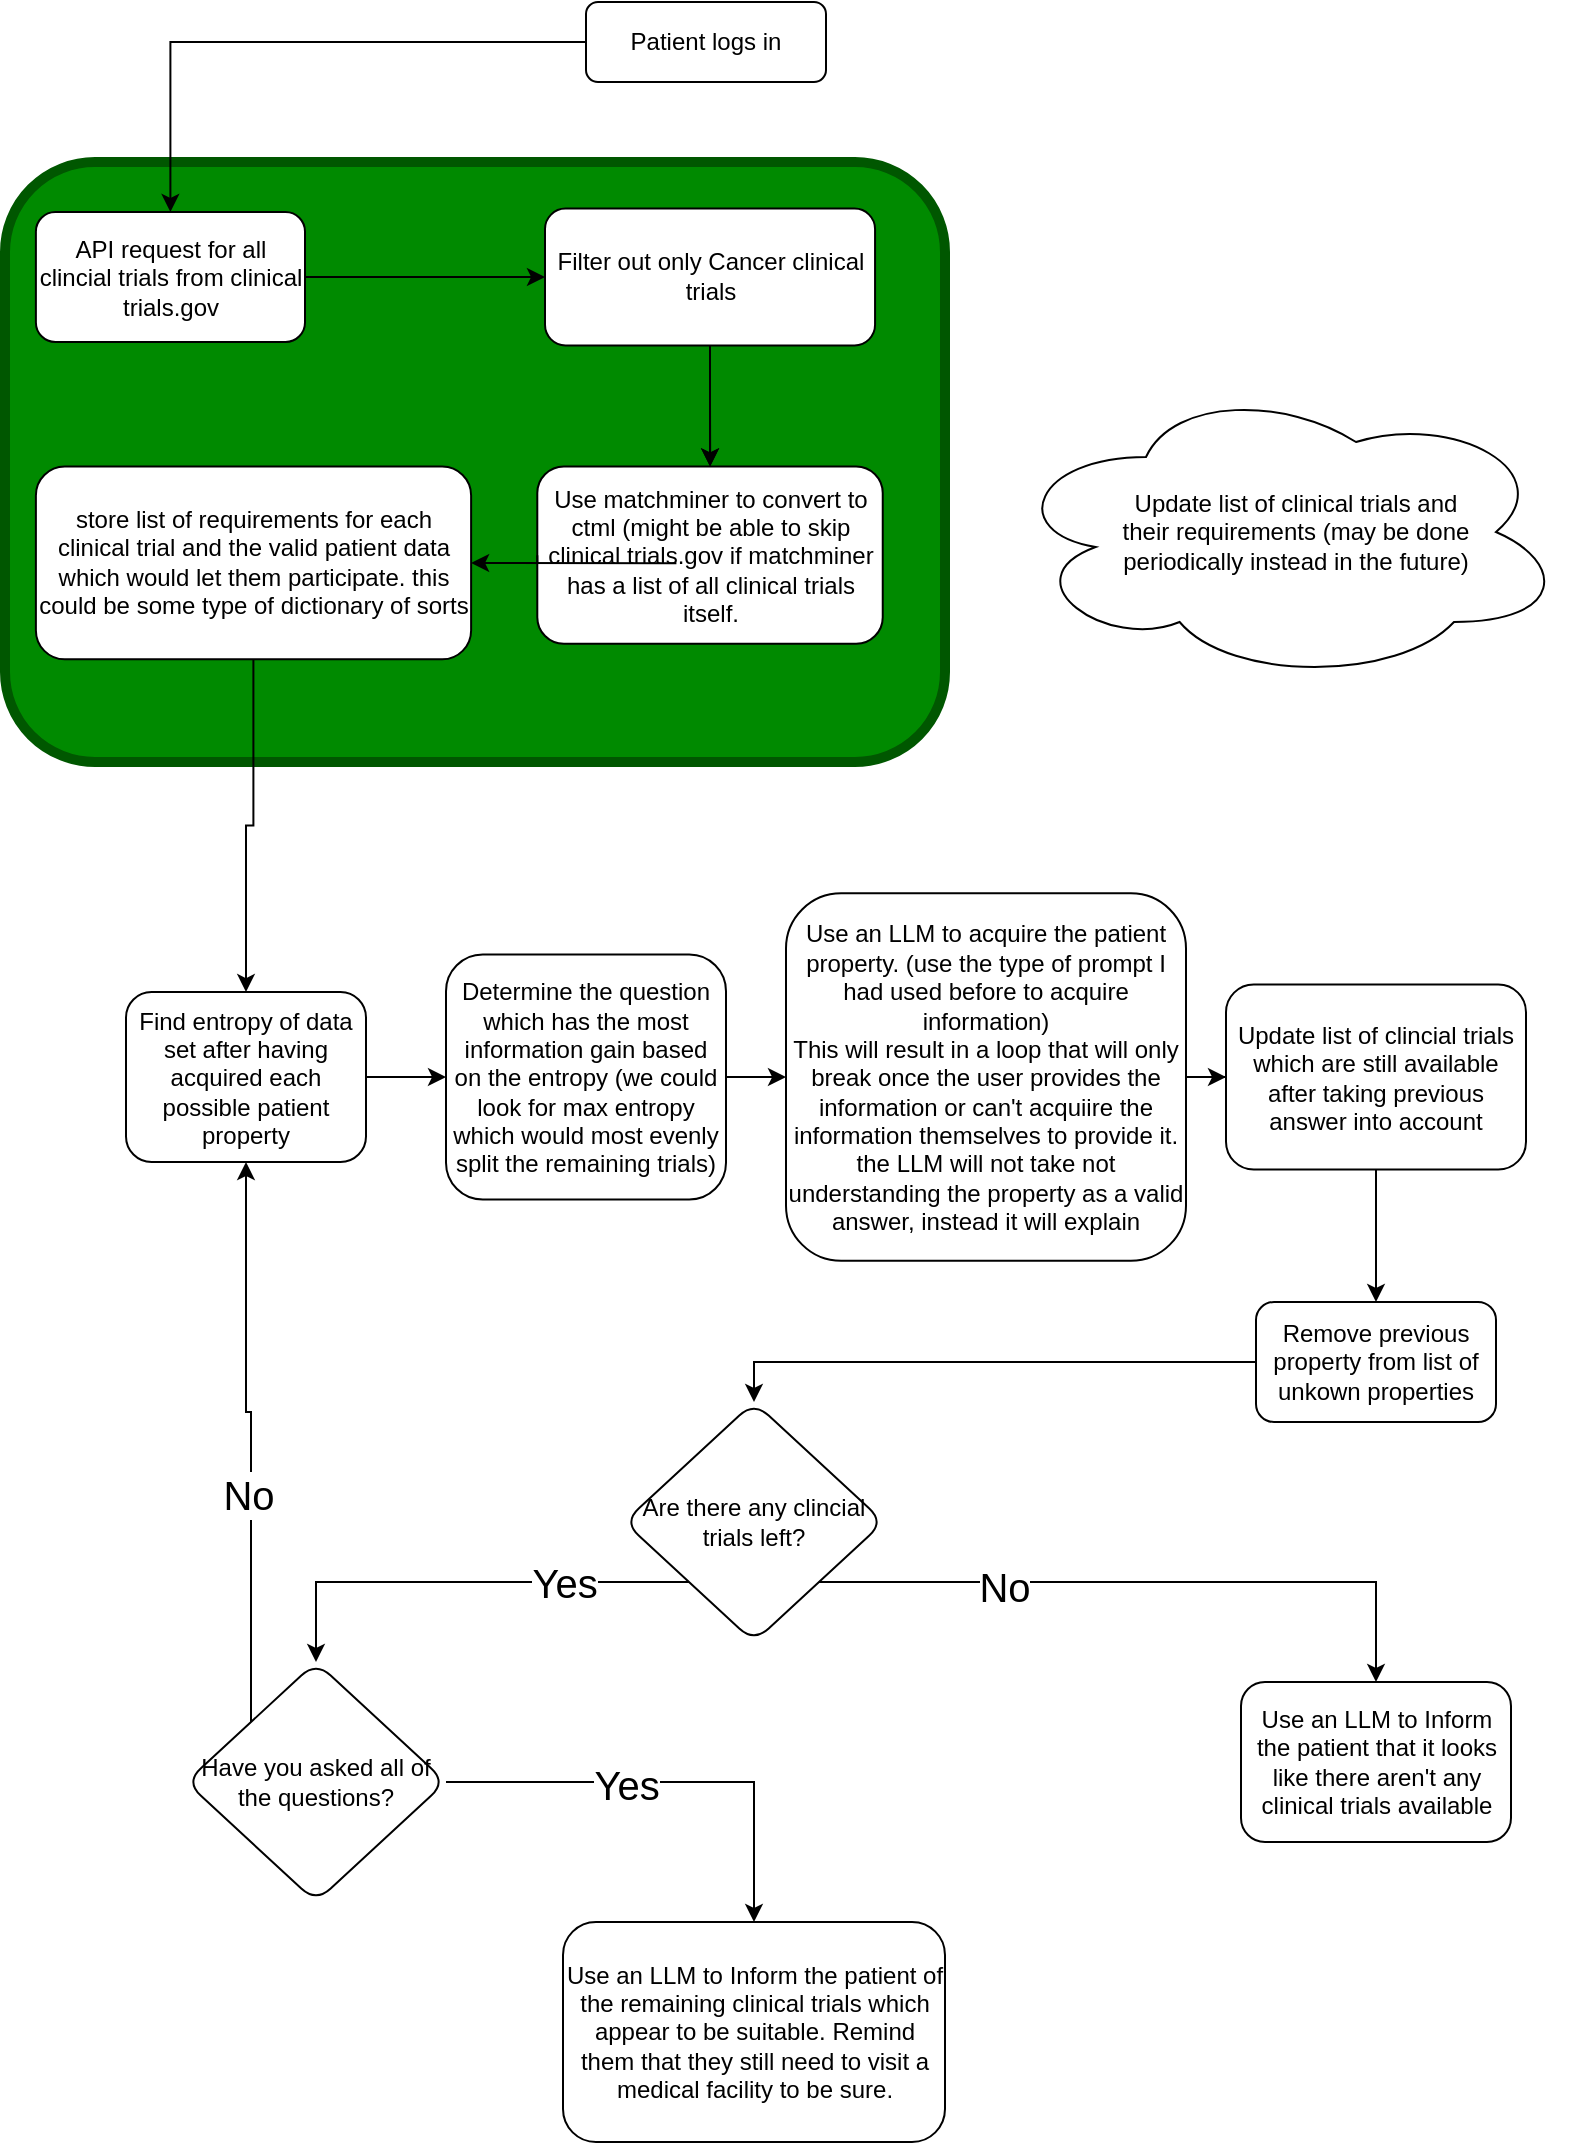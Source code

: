 <mxfile version="21.6.3" type="device">
  <diagram id="C5RBs43oDa-KdzZeNtuy" name="Page-1">
    <mxGraphModel dx="2033" dy="1149" grid="1" gridSize="10" guides="1" tooltips="1" connect="1" arrows="1" fold="1" page="1" pageScale="1" pageWidth="827" pageHeight="1169" math="0" shadow="0">
      <root>
        <mxCell id="WIyWlLk6GJQsqaUBKTNV-0" />
        <mxCell id="WIyWlLk6GJQsqaUBKTNV-1" parent="WIyWlLk6GJQsqaUBKTNV-0" />
        <mxCell id="WIyWlLk6GJQsqaUBKTNV-3" value="Patient logs in" style="rounded=1;whiteSpace=wrap;html=1;fontSize=12;glass=0;strokeWidth=1;shadow=0;" parent="WIyWlLk6GJQsqaUBKTNV-1" vertex="1">
          <mxGeometry x="330" y="30" width="120" height="40" as="geometry" />
        </mxCell>
        <mxCell id="ihMthXJXGGhB9N9HHziz-14" value="" style="group;rounded=1;shadow=0;fillColor=#008a00;strokeColor=#005700;perimeterSpacing=50;glass=0;fontColor=#ffffff;rotation=0;strokeWidth=5;verticalAlign=middle;fontSize=17;whiteSpace=wrap;html=1;" vertex="1" connectable="0" parent="WIyWlLk6GJQsqaUBKTNV-1">
          <mxGeometry x="39.5" y="110" width="470" height="300" as="geometry" />
        </mxCell>
        <mxCell id="ihMthXJXGGhB9N9HHziz-8" value="API request for all clincial trials from clinical trials.gov" style="whiteSpace=wrap;html=1;rounded=1;glass=0;strokeWidth=1;shadow=0;" vertex="1" parent="ihMthXJXGGhB9N9HHziz-14">
          <mxGeometry x="15.44" y="25" width="134.56" height="65" as="geometry" />
        </mxCell>
        <mxCell id="ihMthXJXGGhB9N9HHziz-10" value="Use matchminer to convert to ctml (might be able to skip clinical trials.gov if matchminer has a list of all clinical trials itself." style="whiteSpace=wrap;html=1;rounded=1;glass=0;strokeWidth=1;shadow=0;" vertex="1" parent="ihMthXJXGGhB9N9HHziz-14">
          <mxGeometry x="266.15" y="152.24" width="172.72" height="88.67" as="geometry" />
        </mxCell>
        <mxCell id="ihMthXJXGGhB9N9HHziz-24" style="edgeStyle=orthogonalEdgeStyle;rounded=0;orthogonalLoop=1;jettySize=auto;html=1;" edge="1" parent="ihMthXJXGGhB9N9HHziz-14" source="ihMthXJXGGhB9N9HHziz-22" target="ihMthXJXGGhB9N9HHziz-10">
          <mxGeometry relative="1" as="geometry" />
        </mxCell>
        <mxCell id="ihMthXJXGGhB9N9HHziz-35" value="" style="edgeStyle=orthogonalEdgeStyle;rounded=0;orthogonalLoop=1;jettySize=auto;html=1;" edge="1" parent="ihMthXJXGGhB9N9HHziz-14" source="ihMthXJXGGhB9N9HHziz-22" target="ihMthXJXGGhB9N9HHziz-10">
          <mxGeometry relative="1" as="geometry" />
        </mxCell>
        <mxCell id="ihMthXJXGGhB9N9HHziz-22" value="Filter out only Cancer clinical trials" style="whiteSpace=wrap;html=1;rounded=1;glass=0;strokeWidth=1;shadow=0;" vertex="1" parent="ihMthXJXGGhB9N9HHziz-14">
          <mxGeometry x="270" y="23.3" width="165.03" height="68.39" as="geometry" />
        </mxCell>
        <mxCell id="ihMthXJXGGhB9N9HHziz-23" value="" style="edgeStyle=orthogonalEdgeStyle;rounded=0;orthogonalLoop=1;jettySize=auto;html=1;" edge="1" parent="ihMthXJXGGhB9N9HHziz-14" source="ihMthXJXGGhB9N9HHziz-8" target="ihMthXJXGGhB9N9HHziz-22">
          <mxGeometry relative="1" as="geometry" />
        </mxCell>
        <mxCell id="ihMthXJXGGhB9N9HHziz-31" value="store list of requirements for each clinical trial and the valid patient data which would let them participate. this could be some type of dictionary of sorts" style="whiteSpace=wrap;html=1;rounded=1;glass=0;strokeWidth=1;shadow=0;" vertex="1" parent="ihMthXJXGGhB9N9HHziz-14">
          <mxGeometry x="15.44" y="152.24" width="217.62" height="96.43" as="geometry" />
        </mxCell>
        <mxCell id="ihMthXJXGGhB9N9HHziz-32" value="" style="edgeStyle=orthogonalEdgeStyle;rounded=0;orthogonalLoop=1;jettySize=auto;html=1;entryX=1;entryY=0.5;entryDx=0;entryDy=0;exitX=0;exitY=0.5;exitDx=0;exitDy=0;" edge="1" parent="ihMthXJXGGhB9N9HHziz-14" source="ihMthXJXGGhB9N9HHziz-10" target="ihMthXJXGGhB9N9HHziz-31">
          <mxGeometry relative="1" as="geometry">
            <Array as="points">
              <mxPoint x="335.714" y="200.597" />
              <mxPoint x="335.714" y="200.597" />
            </Array>
          </mxGeometry>
        </mxCell>
        <mxCell id="ihMthXJXGGhB9N9HHziz-29" value="" style="group" vertex="1" connectable="0" parent="WIyWlLk6GJQsqaUBKTNV-1">
          <mxGeometry x="540" y="220" width="280" height="150" as="geometry" />
        </mxCell>
        <mxCell id="ihMthXJXGGhB9N9HHziz-27" value="&lt;p style=&quot;line-height: 120%;&quot;&gt;&lt;br&gt;&lt;/p&gt;" style="ellipse;shape=cloud;whiteSpace=wrap;html=1;" vertex="1" parent="ihMthXJXGGhB9N9HHziz-29">
          <mxGeometry width="280" height="150" as="geometry" />
        </mxCell>
        <mxCell id="ihMthXJXGGhB9N9HHziz-28" value="Update list of clinical trials and their requirements (may be done periodically instead in the future)" style="text;html=1;strokeColor=none;fillColor=none;align=center;verticalAlign=middle;whiteSpace=wrap;rounded=0;" vertex="1" parent="ihMthXJXGGhB9N9HHziz-29">
          <mxGeometry x="50" y="60" width="190" height="30" as="geometry" />
        </mxCell>
        <mxCell id="ihMthXJXGGhB9N9HHziz-18" style="edgeStyle=orthogonalEdgeStyle;rounded=0;orthogonalLoop=1;jettySize=auto;html=1;" edge="1" parent="WIyWlLk6GJQsqaUBKTNV-1" source="WIyWlLk6GJQsqaUBKTNV-3" target="ihMthXJXGGhB9N9HHziz-8">
          <mxGeometry relative="1" as="geometry" />
        </mxCell>
        <mxCell id="ihMthXJXGGhB9N9HHziz-41" value="" style="edgeStyle=orthogonalEdgeStyle;rounded=0;orthogonalLoop=1;jettySize=auto;html=1;" edge="1" parent="WIyWlLk6GJQsqaUBKTNV-1" source="ihMthXJXGGhB9N9HHziz-38" target="ihMthXJXGGhB9N9HHziz-40">
          <mxGeometry relative="1" as="geometry" />
        </mxCell>
        <mxCell id="ihMthXJXGGhB9N9HHziz-38" value="Find entropy of data set after having acquired each possible patient property" style="whiteSpace=wrap;html=1;rounded=1;glass=0;strokeWidth=1;shadow=0;" vertex="1" parent="WIyWlLk6GJQsqaUBKTNV-1">
          <mxGeometry x="100" y="525.01" width="120" height="85" as="geometry" />
        </mxCell>
        <mxCell id="ihMthXJXGGhB9N9HHziz-39" value="" style="edgeStyle=orthogonalEdgeStyle;rounded=0;orthogonalLoop=1;jettySize=auto;html=1;" edge="1" parent="WIyWlLk6GJQsqaUBKTNV-1" source="ihMthXJXGGhB9N9HHziz-31" target="ihMthXJXGGhB9N9HHziz-38">
          <mxGeometry relative="1" as="geometry" />
        </mxCell>
        <mxCell id="ihMthXJXGGhB9N9HHziz-43" value="" style="edgeStyle=orthogonalEdgeStyle;rounded=0;orthogonalLoop=1;jettySize=auto;html=1;" edge="1" parent="WIyWlLk6GJQsqaUBKTNV-1" source="ihMthXJXGGhB9N9HHziz-40" target="ihMthXJXGGhB9N9HHziz-42">
          <mxGeometry relative="1" as="geometry" />
        </mxCell>
        <mxCell id="ihMthXJXGGhB9N9HHziz-40" value="Determine the question which has the most information gain based on the entropy (we could look for max entropy which would most evenly split the remaining trials)" style="whiteSpace=wrap;html=1;rounded=1;glass=0;strokeWidth=1;shadow=0;" vertex="1" parent="WIyWlLk6GJQsqaUBKTNV-1">
          <mxGeometry x="260" y="506.27" width="140" height="122.49" as="geometry" />
        </mxCell>
        <mxCell id="ihMthXJXGGhB9N9HHziz-45" value="" style="edgeStyle=orthogonalEdgeStyle;rounded=0;orthogonalLoop=1;jettySize=auto;html=1;" edge="1" parent="WIyWlLk6GJQsqaUBKTNV-1" source="ihMthXJXGGhB9N9HHziz-42" target="ihMthXJXGGhB9N9HHziz-44">
          <mxGeometry relative="1" as="geometry" />
        </mxCell>
        <mxCell id="ihMthXJXGGhB9N9HHziz-42" value="Use an LLM to acquire the patient property. (use the type of prompt I had used before to acquire information)&lt;br&gt;This will result in a loop that will only break once the user provides the information or can&#39;t acquiire the information themselves to provide it. the LLM will not take not understanding the property as a valid answer, instead it will explain" style="whiteSpace=wrap;html=1;rounded=1;glass=0;strokeWidth=1;shadow=0;" vertex="1" parent="WIyWlLk6GJQsqaUBKTNV-1">
          <mxGeometry x="430" y="475.65" width="200" height="183.73" as="geometry" />
        </mxCell>
        <mxCell id="ihMthXJXGGhB9N9HHziz-47" value="" style="edgeStyle=orthogonalEdgeStyle;rounded=0;orthogonalLoop=1;jettySize=auto;html=1;" edge="1" parent="WIyWlLk6GJQsqaUBKTNV-1" source="ihMthXJXGGhB9N9HHziz-44" target="ihMthXJXGGhB9N9HHziz-46">
          <mxGeometry relative="1" as="geometry" />
        </mxCell>
        <mxCell id="ihMthXJXGGhB9N9HHziz-44" value="Update list of clincial trials which are still available after taking previous answer into account" style="whiteSpace=wrap;html=1;rounded=1;glass=0;strokeWidth=1;shadow=0;" vertex="1" parent="WIyWlLk6GJQsqaUBKTNV-1">
          <mxGeometry x="650" y="521.27" width="150" height="92.49" as="geometry" />
        </mxCell>
        <mxCell id="ihMthXJXGGhB9N9HHziz-49" value="" style="edgeStyle=orthogonalEdgeStyle;rounded=0;orthogonalLoop=1;jettySize=auto;html=1;" edge="1" parent="WIyWlLk6GJQsqaUBKTNV-1" source="ihMthXJXGGhB9N9HHziz-46" target="ihMthXJXGGhB9N9HHziz-48">
          <mxGeometry relative="1" as="geometry">
            <Array as="points">
              <mxPoint x="620" y="710" />
              <mxPoint x="620" y="710" />
            </Array>
          </mxGeometry>
        </mxCell>
        <mxCell id="ihMthXJXGGhB9N9HHziz-46" value="Remove previous property from list of unkown properties" style="whiteSpace=wrap;html=1;rounded=1;glass=0;strokeWidth=1;shadow=0;" vertex="1" parent="WIyWlLk6GJQsqaUBKTNV-1">
          <mxGeometry x="665" y="679.995" width="120" height="60" as="geometry" />
        </mxCell>
        <mxCell id="ihMthXJXGGhB9N9HHziz-50" style="edgeStyle=orthogonalEdgeStyle;rounded=0;orthogonalLoop=1;jettySize=auto;html=1;exitX=0;exitY=1;exitDx=0;exitDy=0;entryX=0.5;entryY=0;entryDx=0;entryDy=0;" edge="1" parent="WIyWlLk6GJQsqaUBKTNV-1" source="ihMthXJXGGhB9N9HHziz-48" target="ihMthXJXGGhB9N9HHziz-54">
          <mxGeometry relative="1" as="geometry">
            <Array as="points">
              <mxPoint x="195" y="820" />
            </Array>
          </mxGeometry>
        </mxCell>
        <mxCell id="ihMthXJXGGhB9N9HHziz-56" value="&lt;font style=&quot;font-size: 20px;&quot;&gt;Yes&lt;/font&gt;" style="edgeLabel;html=1;align=center;verticalAlign=middle;resizable=0;points=[];" vertex="1" connectable="0" parent="ihMthXJXGGhB9N9HHziz-50">
          <mxGeometry x="-0.446" relative="1" as="geometry">
            <mxPoint as="offset" />
          </mxGeometry>
        </mxCell>
        <mxCell id="ihMthXJXGGhB9N9HHziz-57" style="edgeStyle=orthogonalEdgeStyle;rounded=0;orthogonalLoop=1;jettySize=auto;html=1;exitX=1;exitY=1;exitDx=0;exitDy=0;entryX=0.5;entryY=0;entryDx=0;entryDy=0;" edge="1" parent="WIyWlLk6GJQsqaUBKTNV-1" source="ihMthXJXGGhB9N9HHziz-48" target="ihMthXJXGGhB9N9HHziz-69">
          <mxGeometry relative="1" as="geometry">
            <mxPoint x="705" y="860" as="targetPoint" />
          </mxGeometry>
        </mxCell>
        <mxCell id="ihMthXJXGGhB9N9HHziz-58" value="&lt;font style=&quot;font-size: 20px;&quot;&gt;No&lt;/font&gt;" style="edgeLabel;html=1;align=center;verticalAlign=middle;resizable=0;points=[];" vertex="1" connectable="0" parent="ihMthXJXGGhB9N9HHziz-57">
          <mxGeometry x="-0.431" y="-2" relative="1" as="geometry">
            <mxPoint x="-1" as="offset" />
          </mxGeometry>
        </mxCell>
        <mxCell id="ihMthXJXGGhB9N9HHziz-48" value="Are there any clincial trials left?" style="rhombus;whiteSpace=wrap;html=1;rounded=1;glass=0;strokeWidth=1;shadow=0;" vertex="1" parent="WIyWlLk6GJQsqaUBKTNV-1">
          <mxGeometry x="349" y="730" width="130" height="120.01" as="geometry" />
        </mxCell>
        <mxCell id="ihMthXJXGGhB9N9HHziz-59" style="edgeStyle=orthogonalEdgeStyle;rounded=0;orthogonalLoop=1;jettySize=auto;html=1;exitX=0;exitY=0;exitDx=0;exitDy=0;entryX=0.5;entryY=1;entryDx=0;entryDy=0;" edge="1" parent="WIyWlLk6GJQsqaUBKTNV-1" source="ihMthXJXGGhB9N9HHziz-54" target="ihMthXJXGGhB9N9HHziz-38">
          <mxGeometry relative="1" as="geometry" />
        </mxCell>
        <mxCell id="ihMthXJXGGhB9N9HHziz-60" value="&lt;font style=&quot;font-size: 20px;&quot;&gt;No&lt;/font&gt;" style="edgeLabel;html=1;align=center;verticalAlign=middle;resizable=0;points=[];" vertex="1" connectable="0" parent="ihMthXJXGGhB9N9HHziz-59">
          <mxGeometry x="-0.193" y="2" relative="1" as="geometry">
            <mxPoint as="offset" />
          </mxGeometry>
        </mxCell>
        <mxCell id="ihMthXJXGGhB9N9HHziz-65" style="edgeStyle=orthogonalEdgeStyle;rounded=0;orthogonalLoop=1;jettySize=auto;html=1;exitX=1;exitY=0.5;exitDx=0;exitDy=0;entryX=0.5;entryY=0;entryDx=0;entryDy=0;" edge="1" parent="WIyWlLk6GJQsqaUBKTNV-1" source="ihMthXJXGGhB9N9HHziz-54" target="ihMthXJXGGhB9N9HHziz-61">
          <mxGeometry relative="1" as="geometry" />
        </mxCell>
        <mxCell id="ihMthXJXGGhB9N9HHziz-66" value="&lt;font style=&quot;font-size: 20px;&quot;&gt;Yes&lt;/font&gt;" style="edgeLabel;html=1;align=center;verticalAlign=middle;resizable=0;points=[];" vertex="1" connectable="0" parent="ihMthXJXGGhB9N9HHziz-65">
          <mxGeometry x="-0.2" y="-1" relative="1" as="geometry">
            <mxPoint as="offset" />
          </mxGeometry>
        </mxCell>
        <mxCell id="ihMthXJXGGhB9N9HHziz-54" value="Have you asked all of the questions?" style="rhombus;whiteSpace=wrap;html=1;rounded=1;glass=0;strokeWidth=1;shadow=0;" vertex="1" parent="WIyWlLk6GJQsqaUBKTNV-1">
          <mxGeometry x="130" y="860" width="130" height="120.01" as="geometry" />
        </mxCell>
        <mxCell id="ihMthXJXGGhB9N9HHziz-61" value="Use an LLM to Inform the patient of the remaining clinical trials which appear to be suitable. Remind them that they still need to visit a medical facility to be sure." style="whiteSpace=wrap;html=1;rounded=1;glass=0;strokeWidth=1;shadow=0;" vertex="1" parent="WIyWlLk6GJQsqaUBKTNV-1">
          <mxGeometry x="318.5" y="990" width="191" height="110" as="geometry" />
        </mxCell>
        <mxCell id="ihMthXJXGGhB9N9HHziz-69" value="Use an LLM to Inform the patient that it looks like there aren&#39;t any clinical trials available" style="whiteSpace=wrap;html=1;rounded=1;glass=0;strokeWidth=1;shadow=0;" vertex="1" parent="WIyWlLk6GJQsqaUBKTNV-1">
          <mxGeometry x="657.5" y="870" width="135" height="79.98" as="geometry" />
        </mxCell>
      </root>
    </mxGraphModel>
  </diagram>
</mxfile>
